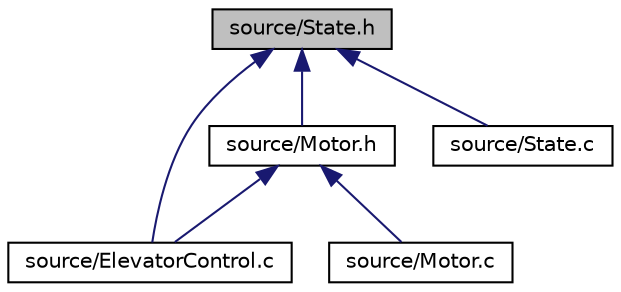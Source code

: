 digraph "source/State.h"
{
 // LATEX_PDF_SIZE
  edge [fontname="Helvetica",fontsize="10",labelfontname="Helvetica",labelfontsize="10"];
  node [fontname="Helvetica",fontsize="10",shape=record];
  Node1 [label="source/State.h",height=0.2,width=0.4,color="black", fillcolor="grey75", style="filled", fontcolor="black",tooltip="Logic for storing the direction and the location of the elevator."];
  Node1 -> Node2 [dir="back",color="midnightblue",fontsize="10",style="solid",fontname="Helvetica"];
  Node2 [label="source/ElevatorControl.c",height=0.2,width=0.4,color="black", fillcolor="white", style="filled",URL="$ElevatorControl_8c_source.html",tooltip=" "];
  Node1 -> Node3 [dir="back",color="midnightblue",fontsize="10",style="solid",fontname="Helvetica"];
  Node3 [label="source/Motor.h",height=0.2,width=0.4,color="black", fillcolor="white", style="filled",URL="$Motor_8h.html",tooltip="Simple interface for operating the elevator motor."];
  Node3 -> Node2 [dir="back",color="midnightblue",fontsize="10",style="solid",fontname="Helvetica"];
  Node3 -> Node4 [dir="back",color="midnightblue",fontsize="10",style="solid",fontname="Helvetica"];
  Node4 [label="source/Motor.c",height=0.2,width=0.4,color="black", fillcolor="white", style="filled",URL="$Motor_8c_source.html",tooltip=" "];
  Node1 -> Node5 [dir="back",color="midnightblue",fontsize="10",style="solid",fontname="Helvetica"];
  Node5 [label="source/State.c",height=0.2,width=0.4,color="black", fillcolor="white", style="filled",URL="$State_8c_source.html",tooltip=" "];
}
